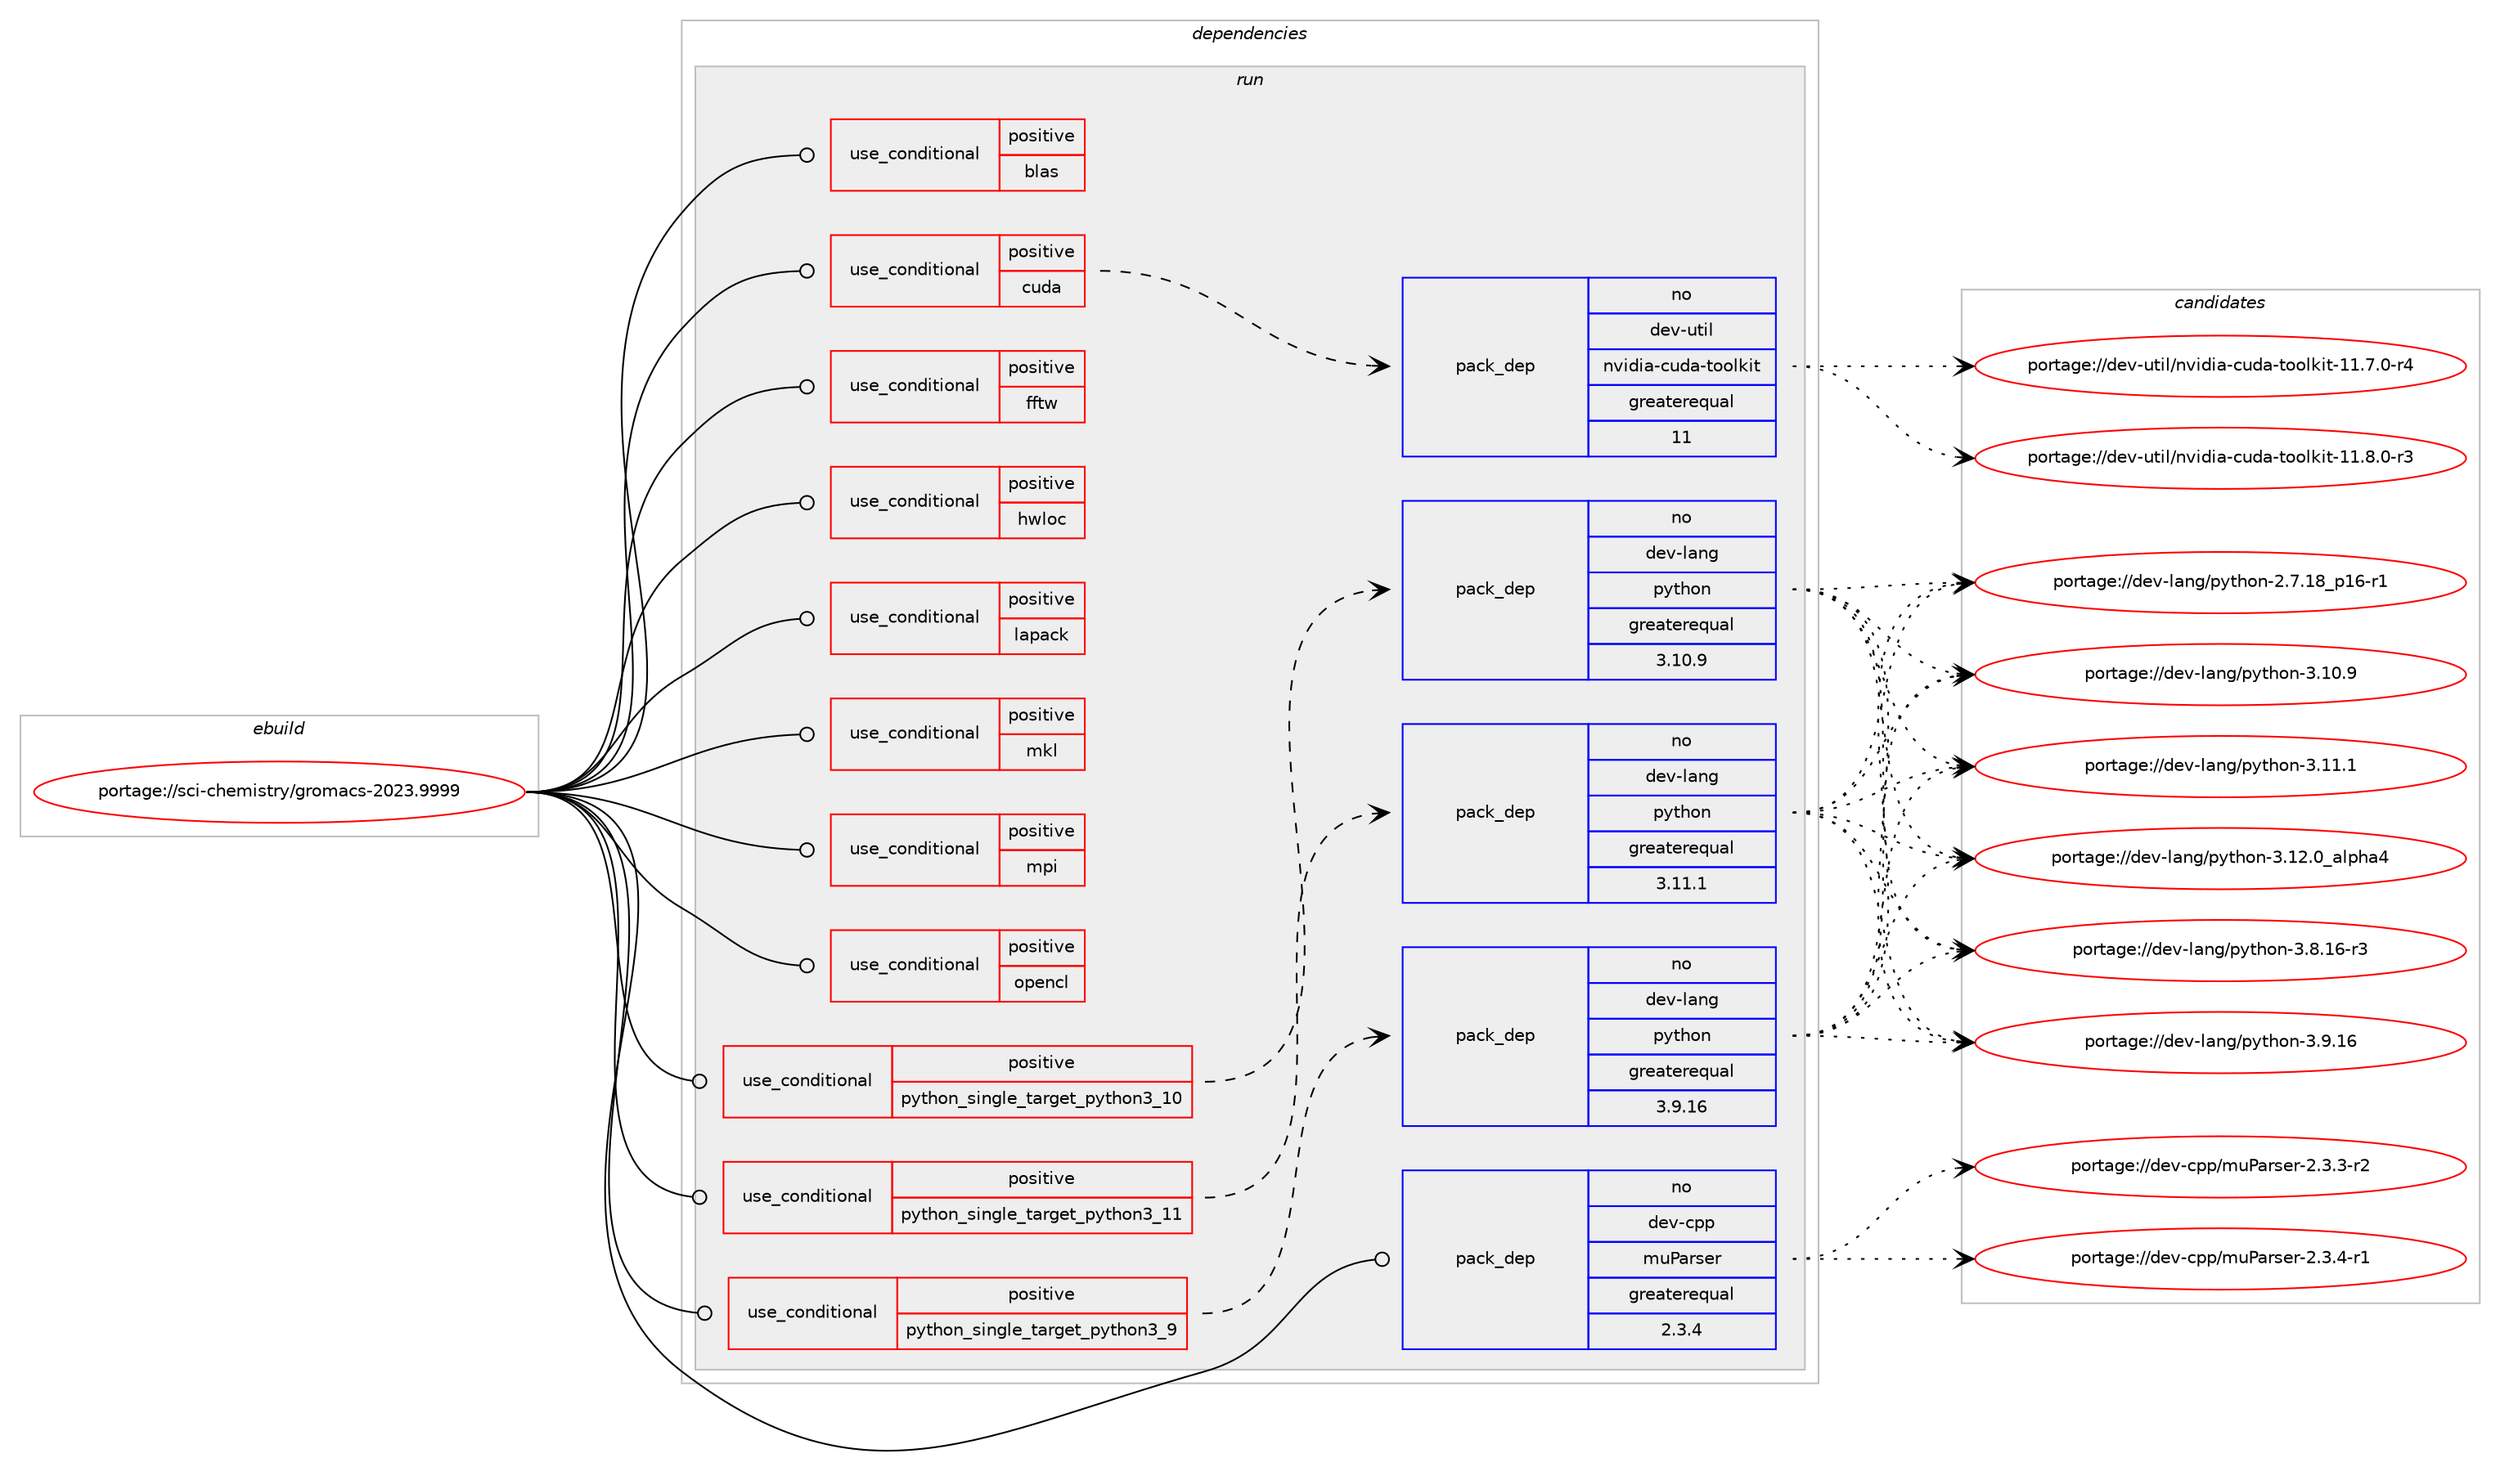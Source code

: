 digraph prolog {

# *************
# Graph options
# *************

newrank=true;
concentrate=true;
compound=true;
graph [rankdir=LR,fontname=Helvetica,fontsize=10,ranksep=1.5];#, ranksep=2.5, nodesep=0.2];
edge  [arrowhead=vee];
node  [fontname=Helvetica,fontsize=10];

# **********
# The ebuild
# **********

subgraph cluster_leftcol {
color=gray;
rank=same;
label=<<i>ebuild</i>>;
id [label="portage://sci-chemistry/gromacs-2023.9999", color=red, width=4, href="../sci-chemistry/gromacs-2023.9999.svg"];
}

# ****************
# The dependencies
# ****************

subgraph cluster_midcol {
color=gray;
label=<<i>dependencies</i>>;
subgraph cluster_compile {
fillcolor="#eeeeee";
style=filled;
label=<<i>compile</i>>;
}
subgraph cluster_compileandrun {
fillcolor="#eeeeee";
style=filled;
label=<<i>compile and run</i>>;
}
subgraph cluster_run {
fillcolor="#eeeeee";
style=filled;
label=<<i>run</i>>;
subgraph cond1024 {
dependency1584 [label=<<TABLE BORDER="0" CELLBORDER="1" CELLSPACING="0" CELLPADDING="4"><TR><TD ROWSPAN="3" CELLPADDING="10">use_conditional</TD></TR><TR><TD>positive</TD></TR><TR><TD>blas</TD></TR></TABLE>>, shape=none, color=red];
# *** BEGIN UNKNOWN DEPENDENCY TYPE (TODO) ***
# dependency1584 -> package_dependency(portage://sci-chemistry/gromacs-2023.9999,run,no,virtual,blas,none,[,,],[],[])
# *** END UNKNOWN DEPENDENCY TYPE (TODO) ***

}
id:e -> dependency1584:w [weight=20,style="solid",arrowhead="odot"];
subgraph cond1025 {
dependency1585 [label=<<TABLE BORDER="0" CELLBORDER="1" CELLSPACING="0" CELLPADDING="4"><TR><TD ROWSPAN="3" CELLPADDING="10">use_conditional</TD></TR><TR><TD>positive</TD></TR><TR><TD>cuda</TD></TR></TABLE>>, shape=none, color=red];
subgraph pack546 {
dependency1586 [label=<<TABLE BORDER="0" CELLBORDER="1" CELLSPACING="0" CELLPADDING="4" WIDTH="220"><TR><TD ROWSPAN="6" CELLPADDING="30">pack_dep</TD></TR><TR><TD WIDTH="110">no</TD></TR><TR><TD>dev-util</TD></TR><TR><TD>nvidia-cuda-toolkit</TD></TR><TR><TD>greaterequal</TD></TR><TR><TD>11</TD></TR></TABLE>>, shape=none, color=blue];
}
dependency1585:e -> dependency1586:w [weight=20,style="dashed",arrowhead="vee"];
}
id:e -> dependency1585:w [weight=20,style="solid",arrowhead="odot"];
subgraph cond1026 {
dependency1587 [label=<<TABLE BORDER="0" CELLBORDER="1" CELLSPACING="0" CELLPADDING="4"><TR><TD ROWSPAN="3" CELLPADDING="10">use_conditional</TD></TR><TR><TD>positive</TD></TR><TR><TD>fftw</TD></TR></TABLE>>, shape=none, color=red];
# *** BEGIN UNKNOWN DEPENDENCY TYPE (TODO) ***
# dependency1587 -> package_dependency(portage://sci-chemistry/gromacs-2023.9999,run,no,sci-libs,fftw,none,[,,],[slot(3.0),equal],[])
# *** END UNKNOWN DEPENDENCY TYPE (TODO) ***

}
id:e -> dependency1587:w [weight=20,style="solid",arrowhead="odot"];
subgraph cond1027 {
dependency1588 [label=<<TABLE BORDER="0" CELLBORDER="1" CELLSPACING="0" CELLPADDING="4"><TR><TD ROWSPAN="3" CELLPADDING="10">use_conditional</TD></TR><TR><TD>positive</TD></TR><TR><TD>hwloc</TD></TR></TABLE>>, shape=none, color=red];
# *** BEGIN UNKNOWN DEPENDENCY TYPE (TODO) ***
# dependency1588 -> package_dependency(portage://sci-chemistry/gromacs-2023.9999,run,no,sys-apps,hwloc,none,[,,],any_same_slot,[])
# *** END UNKNOWN DEPENDENCY TYPE (TODO) ***

}
id:e -> dependency1588:w [weight=20,style="solid",arrowhead="odot"];
subgraph cond1028 {
dependency1589 [label=<<TABLE BORDER="0" CELLBORDER="1" CELLSPACING="0" CELLPADDING="4"><TR><TD ROWSPAN="3" CELLPADDING="10">use_conditional</TD></TR><TR><TD>positive</TD></TR><TR><TD>lapack</TD></TR></TABLE>>, shape=none, color=red];
# *** BEGIN UNKNOWN DEPENDENCY TYPE (TODO) ***
# dependency1589 -> package_dependency(portage://sci-chemistry/gromacs-2023.9999,run,no,virtual,lapack,none,[,,],[],[])
# *** END UNKNOWN DEPENDENCY TYPE (TODO) ***

}
id:e -> dependency1589:w [weight=20,style="solid",arrowhead="odot"];
subgraph cond1029 {
dependency1590 [label=<<TABLE BORDER="0" CELLBORDER="1" CELLSPACING="0" CELLPADDING="4"><TR><TD ROWSPAN="3" CELLPADDING="10">use_conditional</TD></TR><TR><TD>positive</TD></TR><TR><TD>mkl</TD></TR></TABLE>>, shape=none, color=red];
# *** BEGIN UNKNOWN DEPENDENCY TYPE (TODO) ***
# dependency1590 -> package_dependency(portage://sci-chemistry/gromacs-2023.9999,run,no,sci-libs,mkl,none,[,,],[],[])
# *** END UNKNOWN DEPENDENCY TYPE (TODO) ***

}
id:e -> dependency1590:w [weight=20,style="solid",arrowhead="odot"];
subgraph cond1030 {
dependency1591 [label=<<TABLE BORDER="0" CELLBORDER="1" CELLSPACING="0" CELLPADDING="4"><TR><TD ROWSPAN="3" CELLPADDING="10">use_conditional</TD></TR><TR><TD>positive</TD></TR><TR><TD>mpi</TD></TR></TABLE>>, shape=none, color=red];
# *** BEGIN UNKNOWN DEPENDENCY TYPE (TODO) ***
# dependency1591 -> package_dependency(portage://sci-chemistry/gromacs-2023.9999,run,no,virtual,mpi,none,[,,],[],[use(enable(cxx),none)])
# *** END UNKNOWN DEPENDENCY TYPE (TODO) ***

}
id:e -> dependency1591:w [weight=20,style="solid",arrowhead="odot"];
subgraph cond1031 {
dependency1592 [label=<<TABLE BORDER="0" CELLBORDER="1" CELLSPACING="0" CELLPADDING="4"><TR><TD ROWSPAN="3" CELLPADDING="10">use_conditional</TD></TR><TR><TD>positive</TD></TR><TR><TD>opencl</TD></TR></TABLE>>, shape=none, color=red];
# *** BEGIN UNKNOWN DEPENDENCY TYPE (TODO) ***
# dependency1592 -> package_dependency(portage://sci-chemistry/gromacs-2023.9999,run,no,virtual,opencl,none,[,,],[],[])
# *** END UNKNOWN DEPENDENCY TYPE (TODO) ***

}
id:e -> dependency1592:w [weight=20,style="solid",arrowhead="odot"];
subgraph cond1032 {
dependency1593 [label=<<TABLE BORDER="0" CELLBORDER="1" CELLSPACING="0" CELLPADDING="4"><TR><TD ROWSPAN="3" CELLPADDING="10">use_conditional</TD></TR><TR><TD>positive</TD></TR><TR><TD>python_single_target_python3_10</TD></TR></TABLE>>, shape=none, color=red];
subgraph pack547 {
dependency1594 [label=<<TABLE BORDER="0" CELLBORDER="1" CELLSPACING="0" CELLPADDING="4" WIDTH="220"><TR><TD ROWSPAN="6" CELLPADDING="30">pack_dep</TD></TR><TR><TD WIDTH="110">no</TD></TR><TR><TD>dev-lang</TD></TR><TR><TD>python</TD></TR><TR><TD>greaterequal</TD></TR><TR><TD>3.10.9</TD></TR></TABLE>>, shape=none, color=blue];
}
dependency1593:e -> dependency1594:w [weight=20,style="dashed",arrowhead="vee"];
}
id:e -> dependency1593:w [weight=20,style="solid",arrowhead="odot"];
subgraph cond1033 {
dependency1595 [label=<<TABLE BORDER="0" CELLBORDER="1" CELLSPACING="0" CELLPADDING="4"><TR><TD ROWSPAN="3" CELLPADDING="10">use_conditional</TD></TR><TR><TD>positive</TD></TR><TR><TD>python_single_target_python3_11</TD></TR></TABLE>>, shape=none, color=red];
subgraph pack548 {
dependency1596 [label=<<TABLE BORDER="0" CELLBORDER="1" CELLSPACING="0" CELLPADDING="4" WIDTH="220"><TR><TD ROWSPAN="6" CELLPADDING="30">pack_dep</TD></TR><TR><TD WIDTH="110">no</TD></TR><TR><TD>dev-lang</TD></TR><TR><TD>python</TD></TR><TR><TD>greaterequal</TD></TR><TR><TD>3.11.1</TD></TR></TABLE>>, shape=none, color=blue];
}
dependency1595:e -> dependency1596:w [weight=20,style="dashed",arrowhead="vee"];
}
id:e -> dependency1595:w [weight=20,style="solid",arrowhead="odot"];
subgraph cond1034 {
dependency1597 [label=<<TABLE BORDER="0" CELLBORDER="1" CELLSPACING="0" CELLPADDING="4"><TR><TD ROWSPAN="3" CELLPADDING="10">use_conditional</TD></TR><TR><TD>positive</TD></TR><TR><TD>python_single_target_python3_9</TD></TR></TABLE>>, shape=none, color=red];
subgraph pack549 {
dependency1598 [label=<<TABLE BORDER="0" CELLBORDER="1" CELLSPACING="0" CELLPADDING="4" WIDTH="220"><TR><TD ROWSPAN="6" CELLPADDING="30">pack_dep</TD></TR><TR><TD WIDTH="110">no</TD></TR><TR><TD>dev-lang</TD></TR><TR><TD>python</TD></TR><TR><TD>greaterequal</TD></TR><TR><TD>3.9.16</TD></TR></TABLE>>, shape=none, color=blue];
}
dependency1597:e -> dependency1598:w [weight=20,style="dashed",arrowhead="vee"];
}
id:e -> dependency1597:w [weight=20,style="solid",arrowhead="odot"];
subgraph pack550 {
dependency1599 [label=<<TABLE BORDER="0" CELLBORDER="1" CELLSPACING="0" CELLPADDING="4" WIDTH="220"><TR><TD ROWSPAN="6" CELLPADDING="30">pack_dep</TD></TR><TR><TD WIDTH="110">no</TD></TR><TR><TD>dev-cpp</TD></TR><TR><TD>muParser</TD></TR><TR><TD>greaterequal</TD></TR><TR><TD>2.3.4</TD></TR></TABLE>>, shape=none, color=blue];
}
id:e -> dependency1599:w [weight=20,style="solid",arrowhead="odot"];
# *** BEGIN UNKNOWN DEPENDENCY TYPE (TODO) ***
# id -> package_dependency(portage://sci-chemistry/gromacs-2023.9999,run,no,sci-libs,lmfit,none,[,,],any_same_slot,[])
# *** END UNKNOWN DEPENDENCY TYPE (TODO) ***

}
}

# **************
# The candidates
# **************

subgraph cluster_choices {
rank=same;
color=gray;
label=<<i>candidates</i>>;

subgraph choice546 {
color=black;
nodesep=1;
choice10010111845117116105108471101181051001059745991171009745116111111108107105116454949465546484511452 [label="portage://dev-util/nvidia-cuda-toolkit-11.7.0-r4", color=red, width=4,href="../dev-util/nvidia-cuda-toolkit-11.7.0-r4.svg"];
choice10010111845117116105108471101181051001059745991171009745116111111108107105116454949465646484511451 [label="portage://dev-util/nvidia-cuda-toolkit-11.8.0-r3", color=red, width=4,href="../dev-util/nvidia-cuda-toolkit-11.8.0-r3.svg"];
dependency1586:e -> choice10010111845117116105108471101181051001059745991171009745116111111108107105116454949465546484511452:w [style=dotted,weight="100"];
dependency1586:e -> choice10010111845117116105108471101181051001059745991171009745116111111108107105116454949465646484511451:w [style=dotted,weight="100"];
}
subgraph choice547 {
color=black;
nodesep=1;
choice100101118451089711010347112121116104111110455046554649569511249544511449 [label="portage://dev-lang/python-2.7.18_p16-r1", color=red, width=4,href="../dev-lang/python-2.7.18_p16-r1.svg"];
choice10010111845108971101034711212111610411111045514649484657 [label="portage://dev-lang/python-3.10.9", color=red, width=4,href="../dev-lang/python-3.10.9.svg"];
choice10010111845108971101034711212111610411111045514649494649 [label="portage://dev-lang/python-3.11.1", color=red, width=4,href="../dev-lang/python-3.11.1.svg"];
choice1001011184510897110103471121211161041111104551464950464895971081121049752 [label="portage://dev-lang/python-3.12.0_alpha4", color=red, width=4,href="../dev-lang/python-3.12.0_alpha4.svg"];
choice100101118451089711010347112121116104111110455146564649544511451 [label="portage://dev-lang/python-3.8.16-r3", color=red, width=4,href="../dev-lang/python-3.8.16-r3.svg"];
choice10010111845108971101034711212111610411111045514657464954 [label="portage://dev-lang/python-3.9.16", color=red, width=4,href="../dev-lang/python-3.9.16.svg"];
dependency1594:e -> choice100101118451089711010347112121116104111110455046554649569511249544511449:w [style=dotted,weight="100"];
dependency1594:e -> choice10010111845108971101034711212111610411111045514649484657:w [style=dotted,weight="100"];
dependency1594:e -> choice10010111845108971101034711212111610411111045514649494649:w [style=dotted,weight="100"];
dependency1594:e -> choice1001011184510897110103471121211161041111104551464950464895971081121049752:w [style=dotted,weight="100"];
dependency1594:e -> choice100101118451089711010347112121116104111110455146564649544511451:w [style=dotted,weight="100"];
dependency1594:e -> choice10010111845108971101034711212111610411111045514657464954:w [style=dotted,weight="100"];
}
subgraph choice548 {
color=black;
nodesep=1;
choice100101118451089711010347112121116104111110455046554649569511249544511449 [label="portage://dev-lang/python-2.7.18_p16-r1", color=red, width=4,href="../dev-lang/python-2.7.18_p16-r1.svg"];
choice10010111845108971101034711212111610411111045514649484657 [label="portage://dev-lang/python-3.10.9", color=red, width=4,href="../dev-lang/python-3.10.9.svg"];
choice10010111845108971101034711212111610411111045514649494649 [label="portage://dev-lang/python-3.11.1", color=red, width=4,href="../dev-lang/python-3.11.1.svg"];
choice1001011184510897110103471121211161041111104551464950464895971081121049752 [label="portage://dev-lang/python-3.12.0_alpha4", color=red, width=4,href="../dev-lang/python-3.12.0_alpha4.svg"];
choice100101118451089711010347112121116104111110455146564649544511451 [label="portage://dev-lang/python-3.8.16-r3", color=red, width=4,href="../dev-lang/python-3.8.16-r3.svg"];
choice10010111845108971101034711212111610411111045514657464954 [label="portage://dev-lang/python-3.9.16", color=red, width=4,href="../dev-lang/python-3.9.16.svg"];
dependency1596:e -> choice100101118451089711010347112121116104111110455046554649569511249544511449:w [style=dotted,weight="100"];
dependency1596:e -> choice10010111845108971101034711212111610411111045514649484657:w [style=dotted,weight="100"];
dependency1596:e -> choice10010111845108971101034711212111610411111045514649494649:w [style=dotted,weight="100"];
dependency1596:e -> choice1001011184510897110103471121211161041111104551464950464895971081121049752:w [style=dotted,weight="100"];
dependency1596:e -> choice100101118451089711010347112121116104111110455146564649544511451:w [style=dotted,weight="100"];
dependency1596:e -> choice10010111845108971101034711212111610411111045514657464954:w [style=dotted,weight="100"];
}
subgraph choice549 {
color=black;
nodesep=1;
choice100101118451089711010347112121116104111110455046554649569511249544511449 [label="portage://dev-lang/python-2.7.18_p16-r1", color=red, width=4,href="../dev-lang/python-2.7.18_p16-r1.svg"];
choice10010111845108971101034711212111610411111045514649484657 [label="portage://dev-lang/python-3.10.9", color=red, width=4,href="../dev-lang/python-3.10.9.svg"];
choice10010111845108971101034711212111610411111045514649494649 [label="portage://dev-lang/python-3.11.1", color=red, width=4,href="../dev-lang/python-3.11.1.svg"];
choice1001011184510897110103471121211161041111104551464950464895971081121049752 [label="portage://dev-lang/python-3.12.0_alpha4", color=red, width=4,href="../dev-lang/python-3.12.0_alpha4.svg"];
choice100101118451089711010347112121116104111110455146564649544511451 [label="portage://dev-lang/python-3.8.16-r3", color=red, width=4,href="../dev-lang/python-3.8.16-r3.svg"];
choice10010111845108971101034711212111610411111045514657464954 [label="portage://dev-lang/python-3.9.16", color=red, width=4,href="../dev-lang/python-3.9.16.svg"];
dependency1598:e -> choice100101118451089711010347112121116104111110455046554649569511249544511449:w [style=dotted,weight="100"];
dependency1598:e -> choice10010111845108971101034711212111610411111045514649484657:w [style=dotted,weight="100"];
dependency1598:e -> choice10010111845108971101034711212111610411111045514649494649:w [style=dotted,weight="100"];
dependency1598:e -> choice1001011184510897110103471121211161041111104551464950464895971081121049752:w [style=dotted,weight="100"];
dependency1598:e -> choice100101118451089711010347112121116104111110455146564649544511451:w [style=dotted,weight="100"];
dependency1598:e -> choice10010111845108971101034711212111610411111045514657464954:w [style=dotted,weight="100"];
}
subgraph choice550 {
color=black;
nodesep=1;
choice10010111845991121124710911780971141151011144550465146514511450 [label="portage://dev-cpp/muParser-2.3.3-r2", color=red, width=4,href="../dev-cpp/muParser-2.3.3-r2.svg"];
choice10010111845991121124710911780971141151011144550465146524511449 [label="portage://dev-cpp/muParser-2.3.4-r1", color=red, width=4,href="../dev-cpp/muParser-2.3.4-r1.svg"];
dependency1599:e -> choice10010111845991121124710911780971141151011144550465146514511450:w [style=dotted,weight="100"];
dependency1599:e -> choice10010111845991121124710911780971141151011144550465146524511449:w [style=dotted,weight="100"];
}
}

}
